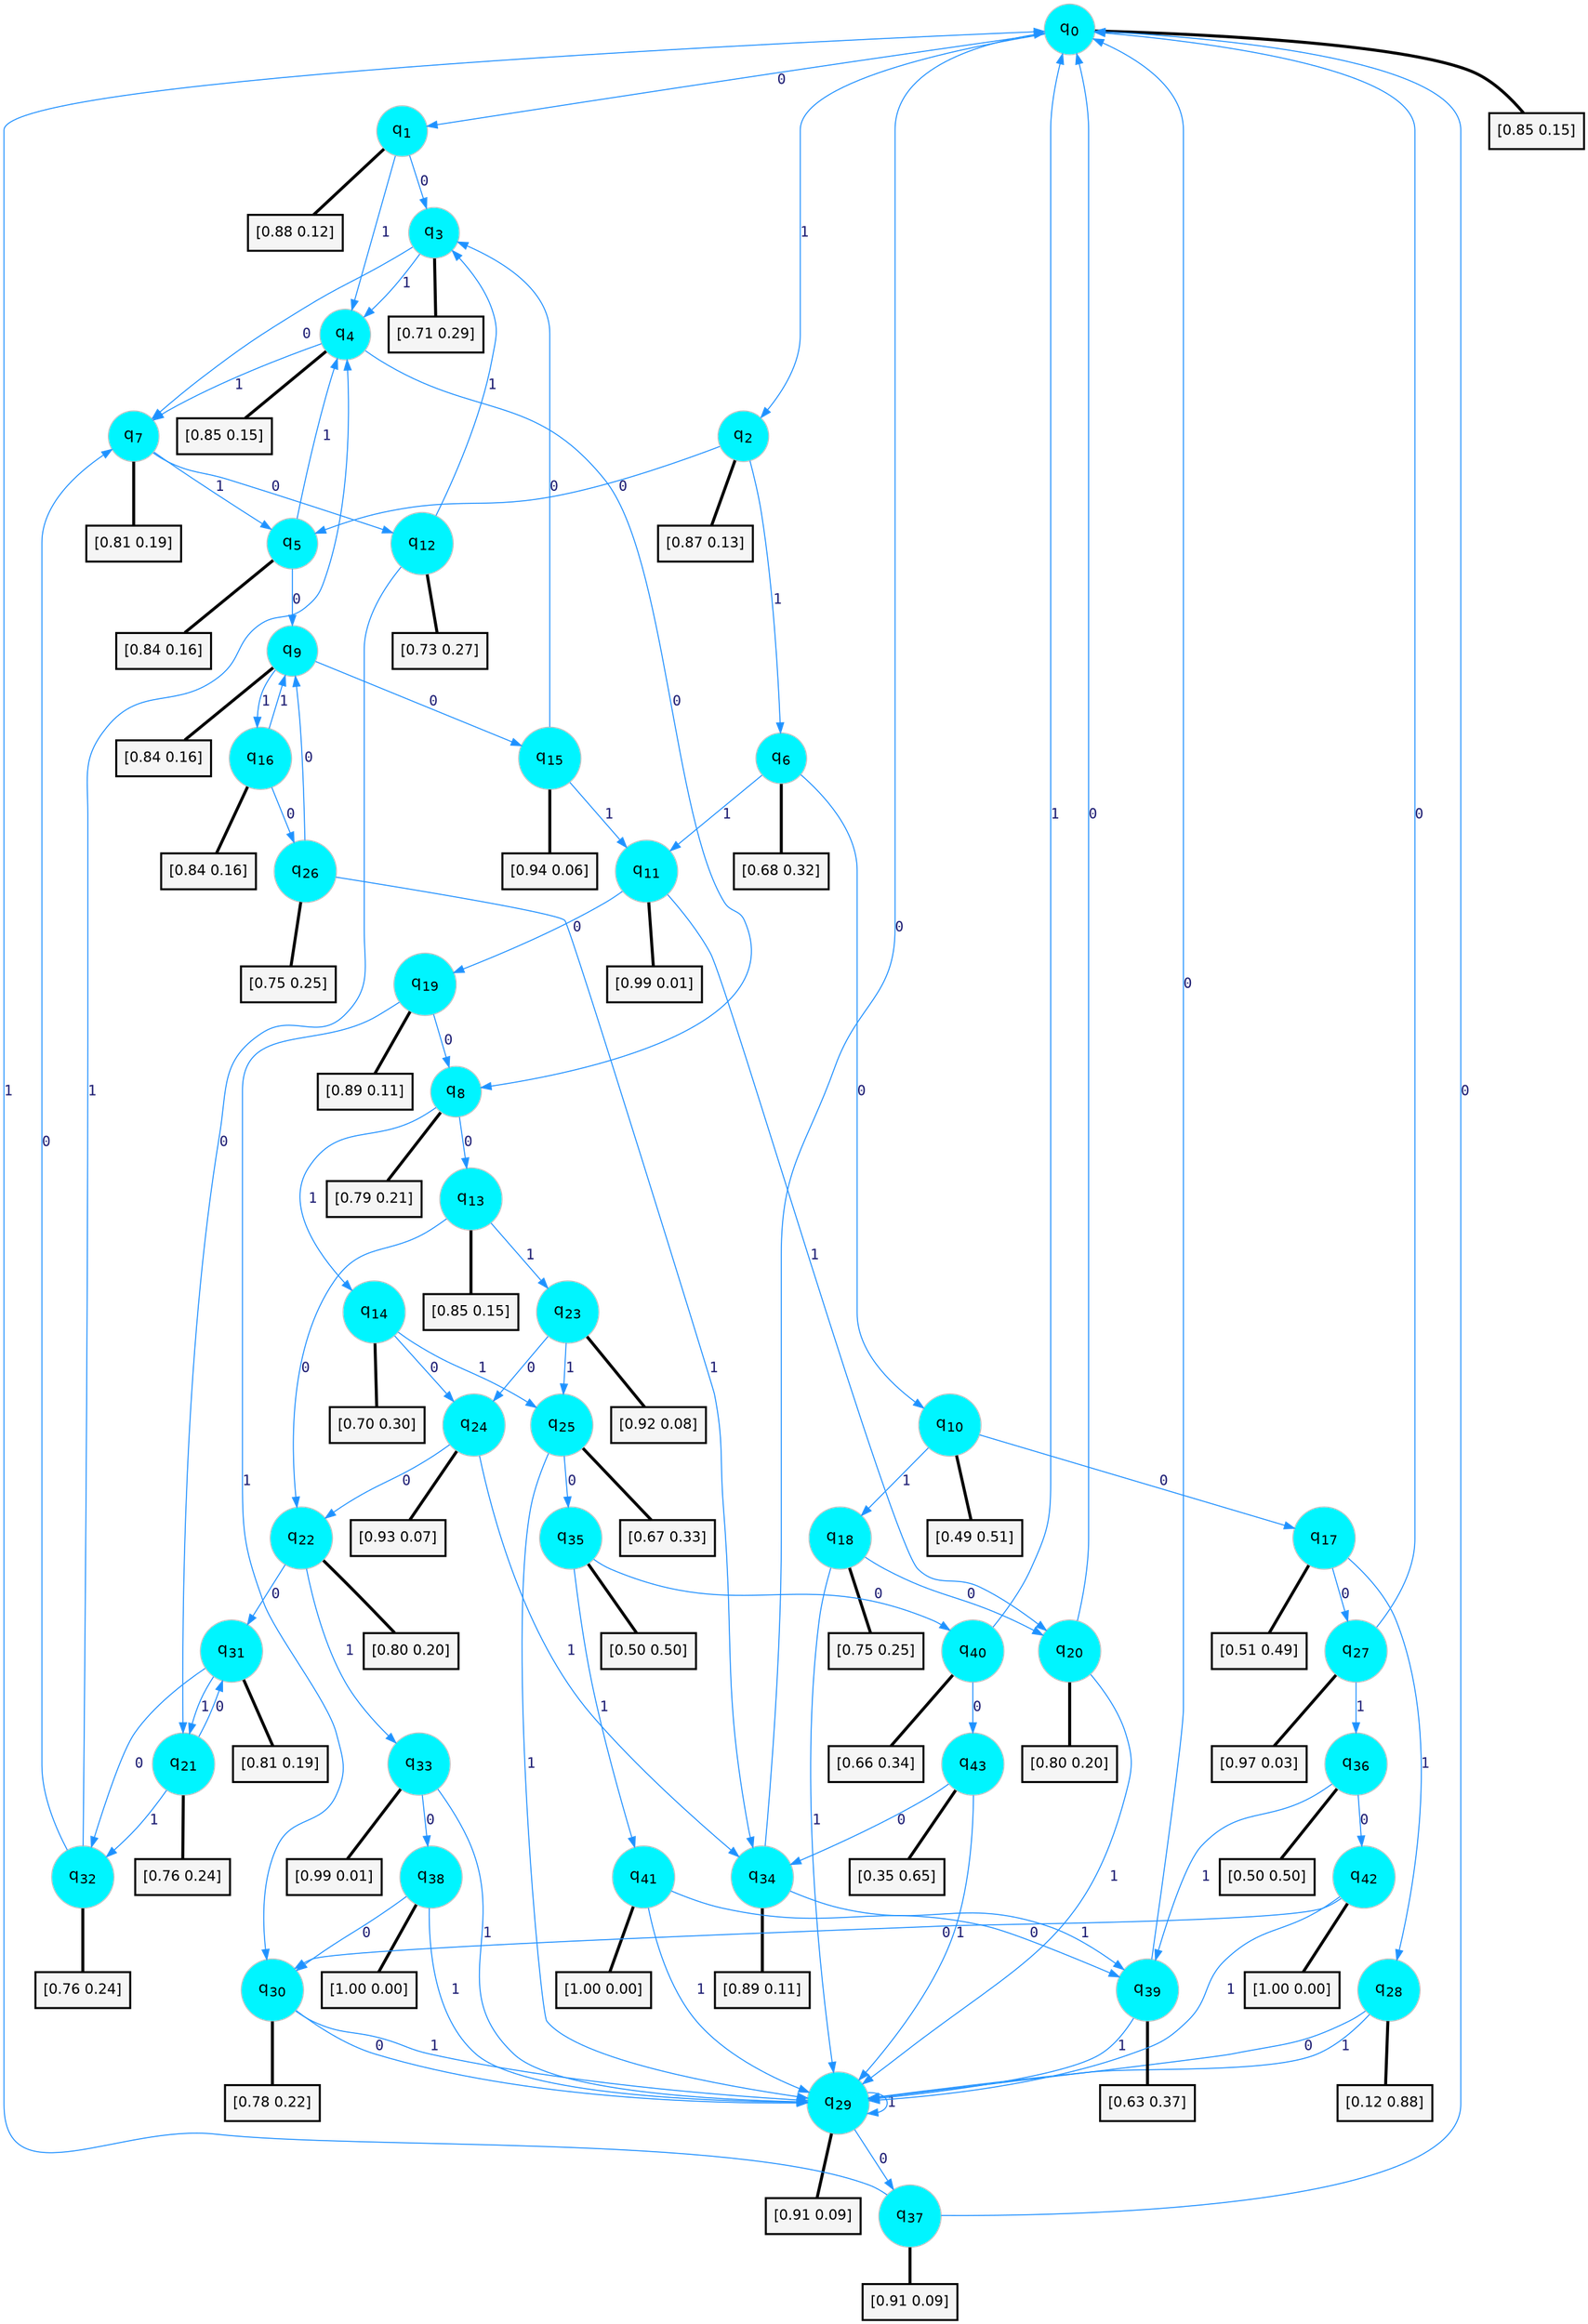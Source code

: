 digraph G {
graph [
bgcolor=transparent, dpi=300, rankdir=TD, size="40,25"];
node [
color=gray, fillcolor=turquoise1, fontcolor=black, fontname=Helvetica, fontsize=16, fontweight=bold, shape=circle, style=filled];
edge [
arrowsize=1, color=dodgerblue1, fontcolor=midnightblue, fontname=courier, fontweight=bold, penwidth=1, style=solid, weight=20];
0[label=<q<SUB>0</SUB>>];
1[label=<q<SUB>1</SUB>>];
2[label=<q<SUB>2</SUB>>];
3[label=<q<SUB>3</SUB>>];
4[label=<q<SUB>4</SUB>>];
5[label=<q<SUB>5</SUB>>];
6[label=<q<SUB>6</SUB>>];
7[label=<q<SUB>7</SUB>>];
8[label=<q<SUB>8</SUB>>];
9[label=<q<SUB>9</SUB>>];
10[label=<q<SUB>10</SUB>>];
11[label=<q<SUB>11</SUB>>];
12[label=<q<SUB>12</SUB>>];
13[label=<q<SUB>13</SUB>>];
14[label=<q<SUB>14</SUB>>];
15[label=<q<SUB>15</SUB>>];
16[label=<q<SUB>16</SUB>>];
17[label=<q<SUB>17</SUB>>];
18[label=<q<SUB>18</SUB>>];
19[label=<q<SUB>19</SUB>>];
20[label=<q<SUB>20</SUB>>];
21[label=<q<SUB>21</SUB>>];
22[label=<q<SUB>22</SUB>>];
23[label=<q<SUB>23</SUB>>];
24[label=<q<SUB>24</SUB>>];
25[label=<q<SUB>25</SUB>>];
26[label=<q<SUB>26</SUB>>];
27[label=<q<SUB>27</SUB>>];
28[label=<q<SUB>28</SUB>>];
29[label=<q<SUB>29</SUB>>];
30[label=<q<SUB>30</SUB>>];
31[label=<q<SUB>31</SUB>>];
32[label=<q<SUB>32</SUB>>];
33[label=<q<SUB>33</SUB>>];
34[label=<q<SUB>34</SUB>>];
35[label=<q<SUB>35</SUB>>];
36[label=<q<SUB>36</SUB>>];
37[label=<q<SUB>37</SUB>>];
38[label=<q<SUB>38</SUB>>];
39[label=<q<SUB>39</SUB>>];
40[label=<q<SUB>40</SUB>>];
41[label=<q<SUB>41</SUB>>];
42[label=<q<SUB>42</SUB>>];
43[label=<q<SUB>43</SUB>>];
44[label="[0.85 0.15]", shape=box,fontcolor=black, fontname=Helvetica, fontsize=14, penwidth=2, fillcolor=whitesmoke,color=black];
45[label="[0.88 0.12]", shape=box,fontcolor=black, fontname=Helvetica, fontsize=14, penwidth=2, fillcolor=whitesmoke,color=black];
46[label="[0.87 0.13]", shape=box,fontcolor=black, fontname=Helvetica, fontsize=14, penwidth=2, fillcolor=whitesmoke,color=black];
47[label="[0.71 0.29]", shape=box,fontcolor=black, fontname=Helvetica, fontsize=14, penwidth=2, fillcolor=whitesmoke,color=black];
48[label="[0.85 0.15]", shape=box,fontcolor=black, fontname=Helvetica, fontsize=14, penwidth=2, fillcolor=whitesmoke,color=black];
49[label="[0.84 0.16]", shape=box,fontcolor=black, fontname=Helvetica, fontsize=14, penwidth=2, fillcolor=whitesmoke,color=black];
50[label="[0.68 0.32]", shape=box,fontcolor=black, fontname=Helvetica, fontsize=14, penwidth=2, fillcolor=whitesmoke,color=black];
51[label="[0.81 0.19]", shape=box,fontcolor=black, fontname=Helvetica, fontsize=14, penwidth=2, fillcolor=whitesmoke,color=black];
52[label="[0.79 0.21]", shape=box,fontcolor=black, fontname=Helvetica, fontsize=14, penwidth=2, fillcolor=whitesmoke,color=black];
53[label="[0.84 0.16]", shape=box,fontcolor=black, fontname=Helvetica, fontsize=14, penwidth=2, fillcolor=whitesmoke,color=black];
54[label="[0.49 0.51]", shape=box,fontcolor=black, fontname=Helvetica, fontsize=14, penwidth=2, fillcolor=whitesmoke,color=black];
55[label="[0.99 0.01]", shape=box,fontcolor=black, fontname=Helvetica, fontsize=14, penwidth=2, fillcolor=whitesmoke,color=black];
56[label="[0.73 0.27]", shape=box,fontcolor=black, fontname=Helvetica, fontsize=14, penwidth=2, fillcolor=whitesmoke,color=black];
57[label="[0.85 0.15]", shape=box,fontcolor=black, fontname=Helvetica, fontsize=14, penwidth=2, fillcolor=whitesmoke,color=black];
58[label="[0.70 0.30]", shape=box,fontcolor=black, fontname=Helvetica, fontsize=14, penwidth=2, fillcolor=whitesmoke,color=black];
59[label="[0.94 0.06]", shape=box,fontcolor=black, fontname=Helvetica, fontsize=14, penwidth=2, fillcolor=whitesmoke,color=black];
60[label="[0.84 0.16]", shape=box,fontcolor=black, fontname=Helvetica, fontsize=14, penwidth=2, fillcolor=whitesmoke,color=black];
61[label="[0.51 0.49]", shape=box,fontcolor=black, fontname=Helvetica, fontsize=14, penwidth=2, fillcolor=whitesmoke,color=black];
62[label="[0.75 0.25]", shape=box,fontcolor=black, fontname=Helvetica, fontsize=14, penwidth=2, fillcolor=whitesmoke,color=black];
63[label="[0.89 0.11]", shape=box,fontcolor=black, fontname=Helvetica, fontsize=14, penwidth=2, fillcolor=whitesmoke,color=black];
64[label="[0.80 0.20]", shape=box,fontcolor=black, fontname=Helvetica, fontsize=14, penwidth=2, fillcolor=whitesmoke,color=black];
65[label="[0.76 0.24]", shape=box,fontcolor=black, fontname=Helvetica, fontsize=14, penwidth=2, fillcolor=whitesmoke,color=black];
66[label="[0.80 0.20]", shape=box,fontcolor=black, fontname=Helvetica, fontsize=14, penwidth=2, fillcolor=whitesmoke,color=black];
67[label="[0.92 0.08]", shape=box,fontcolor=black, fontname=Helvetica, fontsize=14, penwidth=2, fillcolor=whitesmoke,color=black];
68[label="[0.93 0.07]", shape=box,fontcolor=black, fontname=Helvetica, fontsize=14, penwidth=2, fillcolor=whitesmoke,color=black];
69[label="[0.67 0.33]", shape=box,fontcolor=black, fontname=Helvetica, fontsize=14, penwidth=2, fillcolor=whitesmoke,color=black];
70[label="[0.75 0.25]", shape=box,fontcolor=black, fontname=Helvetica, fontsize=14, penwidth=2, fillcolor=whitesmoke,color=black];
71[label="[0.97 0.03]", shape=box,fontcolor=black, fontname=Helvetica, fontsize=14, penwidth=2, fillcolor=whitesmoke,color=black];
72[label="[0.12 0.88]", shape=box,fontcolor=black, fontname=Helvetica, fontsize=14, penwidth=2, fillcolor=whitesmoke,color=black];
73[label="[0.91 0.09]", shape=box,fontcolor=black, fontname=Helvetica, fontsize=14, penwidth=2, fillcolor=whitesmoke,color=black];
74[label="[0.78 0.22]", shape=box,fontcolor=black, fontname=Helvetica, fontsize=14, penwidth=2, fillcolor=whitesmoke,color=black];
75[label="[0.81 0.19]", shape=box,fontcolor=black, fontname=Helvetica, fontsize=14, penwidth=2, fillcolor=whitesmoke,color=black];
76[label="[0.76 0.24]", shape=box,fontcolor=black, fontname=Helvetica, fontsize=14, penwidth=2, fillcolor=whitesmoke,color=black];
77[label="[0.99 0.01]", shape=box,fontcolor=black, fontname=Helvetica, fontsize=14, penwidth=2, fillcolor=whitesmoke,color=black];
78[label="[0.89 0.11]", shape=box,fontcolor=black, fontname=Helvetica, fontsize=14, penwidth=2, fillcolor=whitesmoke,color=black];
79[label="[0.50 0.50]", shape=box,fontcolor=black, fontname=Helvetica, fontsize=14, penwidth=2, fillcolor=whitesmoke,color=black];
80[label="[0.50 0.50]", shape=box,fontcolor=black, fontname=Helvetica, fontsize=14, penwidth=2, fillcolor=whitesmoke,color=black];
81[label="[0.91 0.09]", shape=box,fontcolor=black, fontname=Helvetica, fontsize=14, penwidth=2, fillcolor=whitesmoke,color=black];
82[label="[1.00 0.00]", shape=box,fontcolor=black, fontname=Helvetica, fontsize=14, penwidth=2, fillcolor=whitesmoke,color=black];
83[label="[0.63 0.37]", shape=box,fontcolor=black, fontname=Helvetica, fontsize=14, penwidth=2, fillcolor=whitesmoke,color=black];
84[label="[0.66 0.34]", shape=box,fontcolor=black, fontname=Helvetica, fontsize=14, penwidth=2, fillcolor=whitesmoke,color=black];
85[label="[1.00 0.00]", shape=box,fontcolor=black, fontname=Helvetica, fontsize=14, penwidth=2, fillcolor=whitesmoke,color=black];
86[label="[1.00 0.00]", shape=box,fontcolor=black, fontname=Helvetica, fontsize=14, penwidth=2, fillcolor=whitesmoke,color=black];
87[label="[0.35 0.65]", shape=box,fontcolor=black, fontname=Helvetica, fontsize=14, penwidth=2, fillcolor=whitesmoke,color=black];
0->1 [label=0];
0->2 [label=1];
0->44 [arrowhead=none, penwidth=3,color=black];
1->3 [label=0];
1->4 [label=1];
1->45 [arrowhead=none, penwidth=3,color=black];
2->5 [label=0];
2->6 [label=1];
2->46 [arrowhead=none, penwidth=3,color=black];
3->7 [label=0];
3->4 [label=1];
3->47 [arrowhead=none, penwidth=3,color=black];
4->8 [label=0];
4->7 [label=1];
4->48 [arrowhead=none, penwidth=3,color=black];
5->9 [label=0];
5->4 [label=1];
5->49 [arrowhead=none, penwidth=3,color=black];
6->10 [label=0];
6->11 [label=1];
6->50 [arrowhead=none, penwidth=3,color=black];
7->12 [label=0];
7->5 [label=1];
7->51 [arrowhead=none, penwidth=3,color=black];
8->13 [label=0];
8->14 [label=1];
8->52 [arrowhead=none, penwidth=3,color=black];
9->15 [label=0];
9->16 [label=1];
9->53 [arrowhead=none, penwidth=3,color=black];
10->17 [label=0];
10->18 [label=1];
10->54 [arrowhead=none, penwidth=3,color=black];
11->19 [label=0];
11->20 [label=1];
11->55 [arrowhead=none, penwidth=3,color=black];
12->21 [label=0];
12->3 [label=1];
12->56 [arrowhead=none, penwidth=3,color=black];
13->22 [label=0];
13->23 [label=1];
13->57 [arrowhead=none, penwidth=3,color=black];
14->24 [label=0];
14->25 [label=1];
14->58 [arrowhead=none, penwidth=3,color=black];
15->3 [label=0];
15->11 [label=1];
15->59 [arrowhead=none, penwidth=3,color=black];
16->26 [label=0];
16->9 [label=1];
16->60 [arrowhead=none, penwidth=3,color=black];
17->27 [label=0];
17->28 [label=1];
17->61 [arrowhead=none, penwidth=3,color=black];
18->20 [label=0];
18->29 [label=1];
18->62 [arrowhead=none, penwidth=3,color=black];
19->8 [label=0];
19->30 [label=1];
19->63 [arrowhead=none, penwidth=3,color=black];
20->0 [label=0];
20->29 [label=1];
20->64 [arrowhead=none, penwidth=3,color=black];
21->31 [label=0];
21->32 [label=1];
21->65 [arrowhead=none, penwidth=3,color=black];
22->31 [label=0];
22->33 [label=1];
22->66 [arrowhead=none, penwidth=3,color=black];
23->24 [label=0];
23->25 [label=1];
23->67 [arrowhead=none, penwidth=3,color=black];
24->22 [label=0];
24->34 [label=1];
24->68 [arrowhead=none, penwidth=3,color=black];
25->35 [label=0];
25->29 [label=1];
25->69 [arrowhead=none, penwidth=3,color=black];
26->9 [label=0];
26->34 [label=1];
26->70 [arrowhead=none, penwidth=3,color=black];
27->0 [label=0];
27->36 [label=1];
27->71 [arrowhead=none, penwidth=3,color=black];
28->29 [label=0];
28->29 [label=1];
28->72 [arrowhead=none, penwidth=3,color=black];
29->37 [label=0];
29->29 [label=1];
29->73 [arrowhead=none, penwidth=3,color=black];
30->29 [label=0];
30->29 [label=1];
30->74 [arrowhead=none, penwidth=3,color=black];
31->32 [label=0];
31->21 [label=1];
31->75 [arrowhead=none, penwidth=3,color=black];
32->7 [label=0];
32->4 [label=1];
32->76 [arrowhead=none, penwidth=3,color=black];
33->38 [label=0];
33->29 [label=1];
33->77 [arrowhead=none, penwidth=3,color=black];
34->0 [label=0];
34->39 [label=1];
34->78 [arrowhead=none, penwidth=3,color=black];
35->40 [label=0];
35->41 [label=1];
35->79 [arrowhead=none, penwidth=3,color=black];
36->42 [label=0];
36->39 [label=1];
36->80 [arrowhead=none, penwidth=3,color=black];
37->0 [label=0];
37->0 [label=1];
37->81 [arrowhead=none, penwidth=3,color=black];
38->30 [label=0];
38->29 [label=1];
38->82 [arrowhead=none, penwidth=3,color=black];
39->0 [label=0];
39->29 [label=1];
39->83 [arrowhead=none, penwidth=3,color=black];
40->43 [label=0];
40->0 [label=1];
40->84 [arrowhead=none, penwidth=3,color=black];
41->39 [label=0];
41->29 [label=1];
41->85 [arrowhead=none, penwidth=3,color=black];
42->30 [label=0];
42->29 [label=1];
42->86 [arrowhead=none, penwidth=3,color=black];
43->34 [label=0];
43->29 [label=1];
43->87 [arrowhead=none, penwidth=3,color=black];
}
